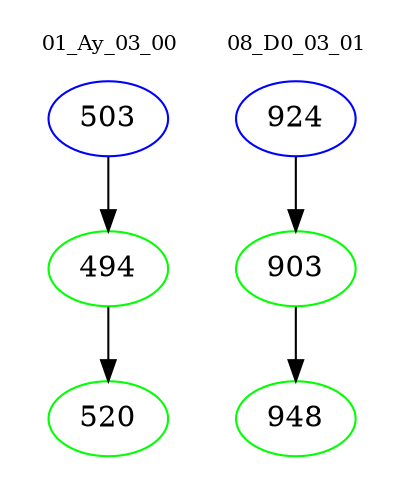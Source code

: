 digraph{
subgraph cluster_0 {
color = white
label = "01_Ay_03_00";
fontsize=10;
T0_503 [label="503", color="blue"]
T0_503 -> T0_494 [color="black"]
T0_494 [label="494", color="green"]
T0_494 -> T0_520 [color="black"]
T0_520 [label="520", color="green"]
}
subgraph cluster_1 {
color = white
label = "08_D0_03_01";
fontsize=10;
T1_924 [label="924", color="blue"]
T1_924 -> T1_903 [color="black"]
T1_903 [label="903", color="green"]
T1_903 -> T1_948 [color="black"]
T1_948 [label="948", color="green"]
}
}
